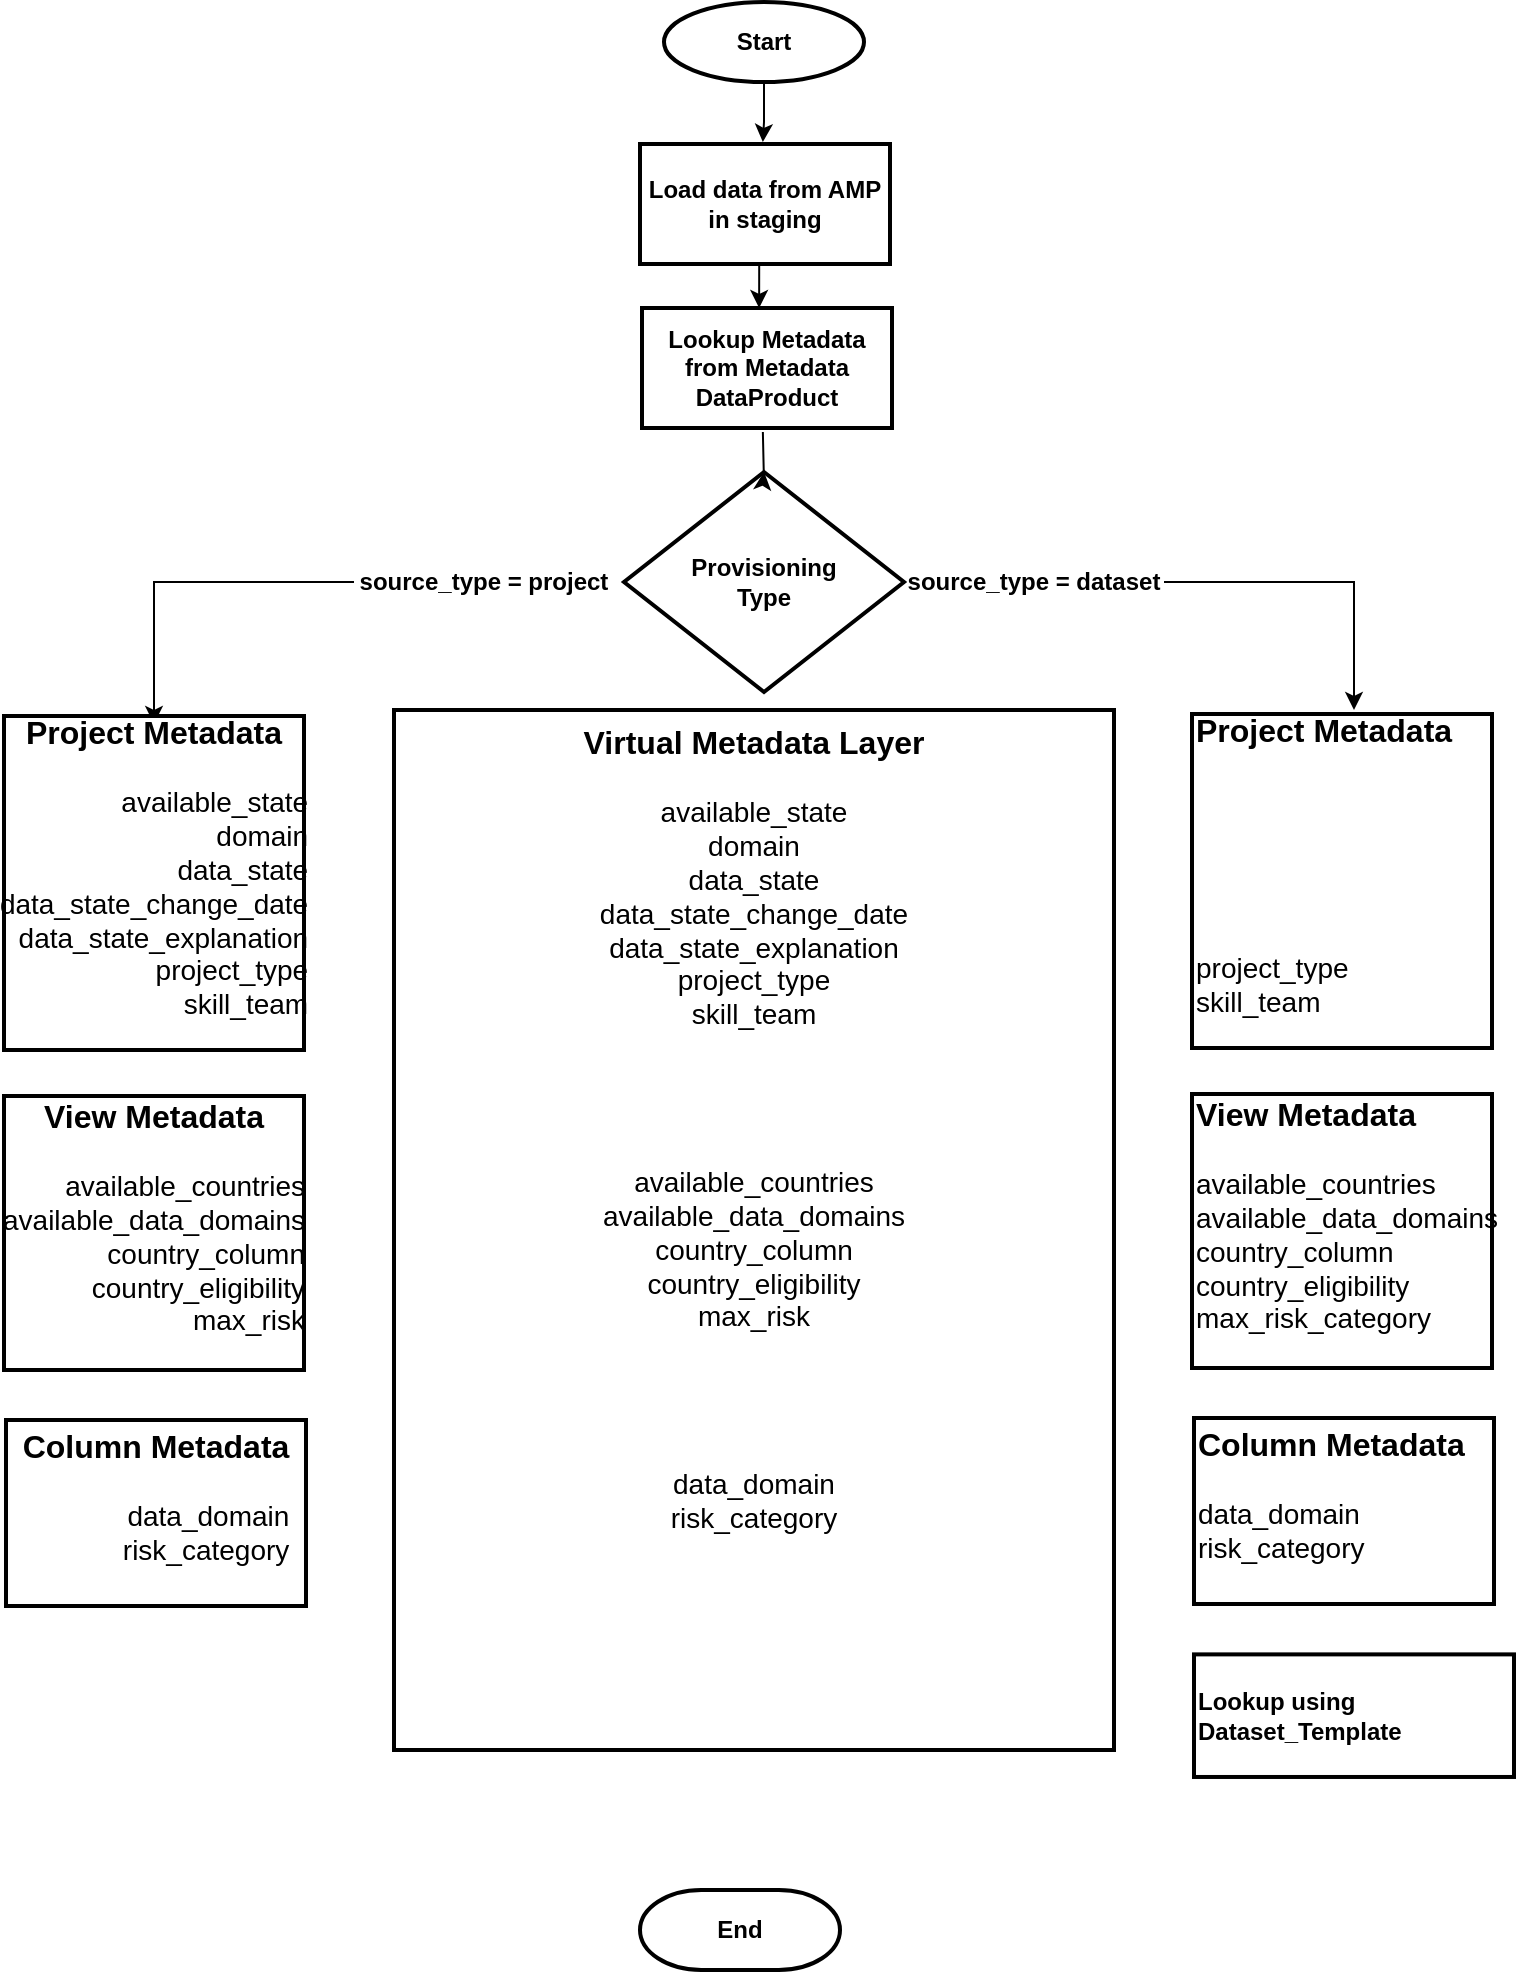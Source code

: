 <mxfile version="21.0.8" type="github">
  <diagram name="Page-1" id="f88M550kvle-WTcgTjd2">
    <mxGraphModel dx="1154" dy="646" grid="1" gridSize="10" guides="1" tooltips="1" connect="1" arrows="1" fold="1" page="1" pageScale="1" pageWidth="850" pageHeight="1100" math="0" shadow="0">
      <root>
        <mxCell id="0" />
        <mxCell id="1" parent="0" />
        <mxCell id="BGHaj4Kj2rnMo7OcjPdP-8" value="&lt;b style=&quot;&quot;&gt;Provisioning &lt;br&gt;Type&lt;/b&gt;" style="strokeWidth=2;html=1;shape=mxgraph.flowchart.decision;whiteSpace=wrap;" parent="1" vertex="1">
          <mxGeometry x="355" y="291" width="140" height="110" as="geometry" />
        </mxCell>
        <mxCell id="BGHaj4Kj2rnMo7OcjPdP-12" value="" style="edgeStyle=orthogonalEdgeStyle;rounded=0;orthogonalLoop=1;jettySize=auto;html=1;" parent="1" source="BGHaj4Kj2rnMo7OcjPdP-10" edge="1">
          <mxGeometry relative="1" as="geometry">
            <mxPoint x="424.429" y="126" as="targetPoint" />
          </mxGeometry>
        </mxCell>
        <mxCell id="BGHaj4Kj2rnMo7OcjPdP-10" value="&lt;font size=&quot;1&quot; style=&quot;&quot;&gt;&lt;b style=&quot;font-size: 12px;&quot;&gt;Start&lt;/b&gt;&lt;/font&gt;" style="strokeWidth=2;html=1;shape=mxgraph.flowchart.start_1;whiteSpace=wrap;" parent="1" vertex="1">
          <mxGeometry x="375" y="56" width="100" height="40" as="geometry" />
        </mxCell>
        <mxCell id="BGHaj4Kj2rnMo7OcjPdP-13" value="" style="edgeStyle=orthogonalEdgeStyle;rounded=0;orthogonalLoop=1;jettySize=auto;html=1;" parent="1" target="BGHaj4Kj2rnMo7OcjPdP-8" edge="1">
          <mxGeometry relative="1" as="geometry">
            <mxPoint x="424.429" y="271" as="sourcePoint" />
          </mxGeometry>
        </mxCell>
        <mxCell id="BGHaj4Kj2rnMo7OcjPdP-25" style="edgeStyle=orthogonalEdgeStyle;rounded=0;orthogonalLoop=1;jettySize=auto;html=1;" parent="1" source="BGHaj4Kj2rnMo7OcjPdP-14" edge="1">
          <mxGeometry relative="1" as="geometry">
            <Array as="points">
              <mxPoint x="120" y="346" />
            </Array>
            <mxPoint x="120" y="417" as="targetPoint" />
          </mxGeometry>
        </mxCell>
        <mxCell id="BGHaj4Kj2rnMo7OcjPdP-14" value="&lt;b&gt;source_type = project&lt;/b&gt;" style="text;html=1;strokeColor=none;fillColor=none;align=center;verticalAlign=middle;whiteSpace=wrap;rounded=0;" parent="1" vertex="1">
          <mxGeometry x="220" y="331" width="130" height="30" as="geometry" />
        </mxCell>
        <mxCell id="BGHaj4Kj2rnMo7OcjPdP-24" style="edgeStyle=orthogonalEdgeStyle;rounded=0;orthogonalLoop=1;jettySize=auto;html=1;" parent="1" source="BGHaj4Kj2rnMo7OcjPdP-15" edge="1">
          <mxGeometry relative="1" as="geometry">
            <mxPoint x="720" y="410" as="targetPoint" />
            <Array as="points">
              <mxPoint x="720" y="346" />
            </Array>
          </mxGeometry>
        </mxCell>
        <mxCell id="BGHaj4Kj2rnMo7OcjPdP-15" value="&lt;b&gt;source_type = dataset&lt;/b&gt;" style="text;html=1;strokeColor=none;fillColor=none;align=center;verticalAlign=middle;whiteSpace=wrap;rounded=0;" parent="1" vertex="1">
          <mxGeometry x="495" y="331" width="130" height="30" as="geometry" />
        </mxCell>
        <mxCell id="BGHaj4Kj2rnMo7OcjPdP-27" value="&lt;div style=&quot;font-size: 14px;&quot; class=&quot;O0&quot;&gt;&lt;div style=&quot;border-color: var(--border-color);&quot; class=&quot;O0&quot;&gt;&lt;b style=&quot;border-color: var(--border-color);&quot;&gt;&lt;font style=&quot;border-color: var(--border-color); font-size: 16px;&quot;&gt;Virtual Metadata Layer&lt;/font&gt;&lt;/b&gt;&lt;/div&gt;&lt;div style=&quot;border-color: var(--border-color); font-size: 14px;&quot; class=&quot;O0&quot;&gt;&lt;br style=&quot;border-color: var(--border-color);&quot;&gt;&lt;div style=&quot;border-color: var(--border-color);&quot;&gt;available_state&lt;/div&gt;&lt;div style=&quot;border-color: var(--border-color);&quot;&gt;&lt;span style=&quot;border-color: var(--border-color); background-color: initial;&quot;&gt;domain&lt;/span&gt;&lt;/div&gt;&lt;/div&gt;&lt;div style=&quot;border-color: var(--border-color); font-size: 14px;&quot; class=&quot;O0&quot;&gt;&lt;font style=&quot;border-color: var(--border-color); font-size: 14px;&quot;&gt;data_state&lt;br style=&quot;border-color: var(--border-color);&quot;&gt;&lt;/font&gt;&lt;/div&gt;&lt;div style=&quot;border-color: var(--border-color); font-size: 14px;&quot; class=&quot;O0&quot;&gt;&lt;font style=&quot;border-color: var(--border-color); font-size: 14px;&quot;&gt;data_state_change_date&lt;br style=&quot;border-color: var(--border-color);&quot;&gt;&lt;/font&gt;&lt;/div&gt;&lt;div style=&quot;border-color: var(--border-color); font-size: 14px;&quot; class=&quot;O0&quot;&gt;&lt;font style=&quot;border-color: var(--border-color); font-size: 14px;&quot;&gt;data_state_explanation&lt;br style=&quot;border-color: var(--border-color);&quot;&gt;&lt;/font&gt;&lt;/div&gt;&lt;div style=&quot;border-color: var(--border-color); font-size: 14px;&quot; class=&quot;O0&quot;&gt;&lt;font style=&quot;border-color: var(--border-color); font-size: 14px;&quot;&gt;project_type&lt;br style=&quot;border-color: var(--border-color);&quot;&gt;&lt;/font&gt;&lt;/div&gt;&lt;div style=&quot;border-color: var(--border-color); font-size: 14px;&quot; class=&quot;O0&quot;&gt;&lt;font style=&quot;border-color: var(--border-color); font-size: 14px;&quot;&gt;&lt;font style=&quot;border-color: var(--border-color); font-size: 14px;&quot;&gt;skill_team&lt;br&gt;&lt;/font&gt;&lt;br&gt;&lt;br&gt;&lt;br&gt;&lt;br style=&quot;border-color: var(--border-color);&quot;&gt;&lt;/font&gt;&lt;/div&gt;&lt;div style=&quot;border-color: var(--border-color); font-size: 14px;&quot; class=&quot;O0&quot;&gt;&lt;div style=&quot;border-color: var(--border-color);&quot; class=&quot;O0&quot;&gt;&lt;span style=&quot;background-color: initial;&quot;&gt;available_countries&lt;/span&gt;&lt;/div&gt;&lt;div style=&quot;border-color: var(--border-color);&quot; class=&quot;O0&quot;&gt;&lt;div style=&quot;border-color: var(--border-color);&quot;&gt;&lt;font style=&quot;border-color: var(--border-color); font-size: 14px;&quot;&gt;available_data_domains&lt;br style=&quot;border-color: var(--border-color);&quot;&gt;&lt;/font&gt;&lt;/div&gt;&lt;/div&gt;&lt;div style=&quot;border-color: var(--border-color);&quot; class=&quot;O0&quot;&gt;&lt;font style=&quot;border-color: var(--border-color); font-size: 14px;&quot;&gt;country_column&lt;br style=&quot;border-color: var(--border-color);&quot;&gt;&lt;/font&gt;&lt;/div&gt;&lt;div style=&quot;border-color: var(--border-color);&quot; class=&quot;O0&quot;&gt;&lt;font style=&quot;border-color: var(--border-color); font-size: 14px;&quot;&gt;country_eligibility&lt;br style=&quot;border-color: var(--border-color);&quot;&gt;&lt;/font&gt;&lt;/div&gt;&lt;div style=&quot;border-color: var(--border-color);&quot; class=&quot;O0&quot;&gt;&lt;font style=&quot;border-color: var(--border-color); font-size: 14px;&quot;&gt;max_risk&lt;/font&gt;&lt;/div&gt;&lt;div style=&quot;border-color: var(--border-color);&quot; class=&quot;O0&quot;&gt;&lt;br&gt;&lt;br&gt;&lt;br&gt;&lt;br&gt;&lt;div style=&quot;border-color: var(--border-color);&quot;&gt;data_domain&lt;/div&gt;&lt;div style=&quot;border-color: var(--border-color);&quot;&gt;risk_category&lt;/div&gt;&lt;br&gt;&lt;br&gt;&lt;br&gt;&lt;br&gt;&lt;br&gt;&lt;br style=&quot;border-color: var(--border-color);&quot;&gt;&lt;/div&gt;&lt;/div&gt;&lt;/div&gt;" style="rounded=1;whiteSpace=wrap;html=1;absoluteArcSize=1;arcSize=0;strokeWidth=2;align=center;" parent="1" vertex="1">
          <mxGeometry x="240" y="410" width="360" height="520" as="geometry" />
        </mxCell>
        <mxCell id="BGHaj4Kj2rnMo7OcjPdP-47" value="&lt;b&gt;End&lt;/b&gt;" style="strokeWidth=2;html=1;shape=mxgraph.flowchart.terminator;whiteSpace=wrap;" parent="1" vertex="1">
          <mxGeometry x="363" y="1000" width="100" height="40" as="geometry" />
        </mxCell>
        <mxCell id="ExQLO-zWQaEfEY6crAvr-5" style="edgeStyle=orthogonalEdgeStyle;rounded=0;orthogonalLoop=1;jettySize=auto;html=1;exitX=0.5;exitY=1;exitDx=0;exitDy=0;" edge="1" parent="1">
          <mxGeometry relative="1" as="geometry">
            <mxPoint x="421.5" y="187" as="sourcePoint" />
            <mxPoint x="422.571" y="209.0" as="targetPoint" />
          </mxGeometry>
        </mxCell>
        <mxCell id="ExQLO-zWQaEfEY6crAvr-1" value="&lt;font size=&quot;1&quot;&gt;&lt;b style=&quot;font-size: 12px;&quot;&gt;Load data from AMP in staging&lt;/b&gt;&lt;/font&gt;" style="rounded=1;whiteSpace=wrap;html=1;absoluteArcSize=1;arcSize=0;strokeWidth=2;" vertex="1" parent="1">
          <mxGeometry x="363" y="127" width="125" height="60" as="geometry" />
        </mxCell>
        <mxCell id="ExQLO-zWQaEfEY6crAvr-2" value="&lt;font size=&quot;1&quot;&gt;&lt;b style=&quot;font-size: 12px;&quot;&gt;Lookup Metadata from Metadata DataProduct&lt;/b&gt;&lt;/font&gt;" style="rounded=1;whiteSpace=wrap;html=1;absoluteArcSize=1;arcSize=0;strokeWidth=2;" vertex="1" parent="1">
          <mxGeometry x="364" y="209" width="125" height="60" as="geometry" />
        </mxCell>
        <mxCell id="BGHaj4Kj2rnMo7OcjPdP-17" value="&lt;div class=&quot;O0&quot;&gt;&lt;b&gt;&lt;font style=&quot;font-size: 16px;&quot;&gt;Project Metadata&lt;/font&gt;&lt;/b&gt;&lt;/div&gt;&lt;div style=&quot;font-size: 14px;&quot; class=&quot;O0&quot;&gt;&lt;br&gt;&lt;div style=&quot;text-align: right;&quot;&gt;&lt;span style=&quot;background-color: initial;&quot;&gt;&lt;font style=&quot;font-size: 14px;&quot;&gt;available_state&lt;/font&gt;&lt;/span&gt;&lt;/div&gt;&lt;div style=&quot;text-align: right;&quot;&gt;&lt;span style=&quot;background-color: initial;&quot;&gt;&lt;font style=&quot;font-size: 14px;&quot;&gt;domain&lt;/font&gt;&lt;/span&gt;&lt;/div&gt;&lt;/div&gt;&lt;div style=&quot;text-align: right; font-size: 14px;&quot; class=&quot;O0&quot;&gt;&lt;font style=&quot;font-size: 14px;&quot;&gt;data_state&lt;br&gt;&lt;/font&gt;&lt;/div&gt;&lt;div style=&quot;text-align: right; font-size: 14px;&quot; class=&quot;O0&quot;&gt;&lt;font style=&quot;font-size: 14px;&quot;&gt;data_state_change_date&lt;br&gt;&lt;/font&gt;&lt;/div&gt;&lt;div style=&quot;text-align: right; font-size: 14px;&quot; class=&quot;O0&quot;&gt;&lt;font style=&quot;font-size: 14px;&quot;&gt;data_state_explanation&lt;br&gt;&lt;/font&gt;&lt;/div&gt;&lt;div style=&quot;text-align: right; font-size: 14px;&quot; class=&quot;O0&quot;&gt;&lt;font style=&quot;font-size: 14px;&quot;&gt;project_type&lt;br&gt;&lt;/font&gt;&lt;/div&gt;&lt;div style=&quot;text-align: right; font-size: 14px;&quot; class=&quot;O0&quot;&gt;&lt;font style=&quot;font-size: 14px;&quot;&gt;&lt;font style=&quot;font-size: 14px;&quot;&gt;skill_team&lt;/font&gt;&lt;br&gt;&lt;/font&gt;&lt;/div&gt;&lt;div style=&quot;font-size: 14px;&quot; class=&quot;O0&quot;&gt;&lt;br&gt;&lt;/div&gt;" style="rounded=1;whiteSpace=wrap;html=1;absoluteArcSize=1;arcSize=0;strokeWidth=2;container=0;" parent="1" vertex="1">
          <mxGeometry x="45" y="413" width="150" height="167" as="geometry" />
        </mxCell>
        <mxCell id="BGHaj4Kj2rnMo7OcjPdP-23" value="&lt;div class=&quot;O0&quot;&gt;&lt;b&gt;Lookup using Dataset_Template&lt;/b&gt;&lt;/div&gt;" style="rounded=1;whiteSpace=wrap;html=1;absoluteArcSize=1;arcSize=0;strokeWidth=2;container=0;align=left;" parent="1" vertex="1">
          <mxGeometry x="640" y="882.194" width="160" height="61.29" as="geometry" />
        </mxCell>
        <mxCell id="ExQLO-zWQaEfEY6crAvr-7" value="&lt;div class=&quot;O0&quot;&gt;&lt;b&gt;&lt;font style=&quot;font-size: 16px;&quot;&gt;View Metadata&lt;/font&gt;&lt;/b&gt;&lt;/div&gt;&lt;div style=&quot;font-size: 14px;&quot; class=&quot;O0&quot;&gt;&lt;br&gt;&lt;div style=&quot;text-align: right;&quot;&gt;&lt;font style=&quot;font-size: 14px;&quot;&gt;available_countries&lt;br&gt;&lt;/font&gt;&lt;/div&gt;&lt;div style=&quot;text-align: right;&quot;&gt;&lt;font style=&quot;font-size: 14px;&quot;&gt;available_data_domains&lt;br&gt;&lt;/font&gt;&lt;/div&gt;&lt;/div&gt;&lt;div style=&quot;text-align: right; font-size: 14px;&quot; class=&quot;O0&quot;&gt;&lt;font style=&quot;font-size: 14px;&quot;&gt;country_column&lt;br&gt;&lt;/font&gt;&lt;/div&gt;&lt;div style=&quot;text-align: right; font-size: 14px;&quot; class=&quot;O0&quot;&gt;&lt;font style=&quot;font-size: 14px;&quot;&gt;country_eligibility&lt;br&gt;&lt;/font&gt;&lt;/div&gt;&lt;div style=&quot;text-align: right; font-size: 14px;&quot; class=&quot;O0&quot;&gt;&lt;font style=&quot;font-size: 14px;&quot;&gt;max_risk&lt;/font&gt;&lt;/div&gt;&lt;div style=&quot;font-size: 14px;&quot; class=&quot;O0&quot;&gt;&lt;br&gt;&lt;/div&gt;" style="rounded=1;whiteSpace=wrap;html=1;absoluteArcSize=1;arcSize=0;strokeWidth=2;container=0;" vertex="1" parent="1">
          <mxGeometry x="45" y="603" width="150" height="137" as="geometry" />
        </mxCell>
        <mxCell id="ExQLO-zWQaEfEY6crAvr-8" value="&lt;div class=&quot;O0&quot;&gt;&lt;b&gt;&lt;font style=&quot;font-size: 16px;&quot;&gt;Column Metadata&lt;/font&gt;&lt;/b&gt;&lt;/div&gt;&lt;div style=&quot;font-size: 14px;&quot; class=&quot;O0&quot;&gt;&lt;br&gt;&lt;div style=&quot;text-align: right;&quot;&gt;data_domain&lt;/div&gt;&lt;div style=&quot;text-align: right;&quot;&gt;risk_category&lt;/div&gt;&lt;/div&gt;&lt;div style=&quot;font-size: 14px;&quot; class=&quot;O0&quot;&gt;&lt;br&gt;&lt;/div&gt;" style="rounded=1;whiteSpace=wrap;html=1;absoluteArcSize=1;arcSize=0;strokeWidth=2;container=0;" vertex="1" parent="1">
          <mxGeometry x="46" y="765" width="150" height="93" as="geometry" />
        </mxCell>
        <mxCell id="ExQLO-zWQaEfEY6crAvr-9" value="&lt;div class=&quot;O0&quot;&gt;&lt;b&gt;&lt;font style=&quot;font-size: 16px;&quot;&gt;Project Metadata&lt;/font&gt;&lt;/b&gt;&lt;/div&gt;&lt;div style=&quot;font-size: 14px;&quot; class=&quot;O0&quot;&gt;&lt;br&gt;&lt;div style=&quot;&quot;&gt;&lt;br&gt;&lt;/div&gt;&lt;div style=&quot;&quot;&gt;&lt;br&gt;&lt;/div&gt;&lt;/div&gt;&lt;div style=&quot;font-size: 14px;&quot; class=&quot;O0&quot;&gt;&lt;font style=&quot;font-size: 14px;&quot;&gt;&lt;br&gt;&lt;/font&gt;&lt;/div&gt;&lt;div style=&quot;font-size: 14px;&quot; class=&quot;O0&quot;&gt;&lt;font style=&quot;font-size: 14px;&quot;&gt;&lt;br&gt;&lt;/font&gt;&lt;/div&gt;&lt;div style=&quot;font-size: 14px;&quot; class=&quot;O0&quot;&gt;&lt;font style=&quot;font-size: 14px;&quot;&gt;&lt;br&gt;&lt;/font&gt;&lt;/div&gt;&lt;div style=&quot;font-size: 14px;&quot; class=&quot;O0&quot;&gt;&lt;font style=&quot;font-size: 14px;&quot;&gt;project_type&lt;br&gt;&lt;/font&gt;&lt;/div&gt;&lt;div style=&quot;font-size: 14px;&quot; class=&quot;O0&quot;&gt;&lt;font style=&quot;font-size: 14px;&quot;&gt;&lt;font style=&quot;font-size: 14px;&quot;&gt;skill_team&lt;/font&gt;&lt;br&gt;&lt;/font&gt;&lt;/div&gt;&lt;div style=&quot;font-size: 14px;&quot; class=&quot;O0&quot;&gt;&lt;br&gt;&lt;/div&gt;" style="rounded=1;whiteSpace=wrap;html=1;absoluteArcSize=1;arcSize=0;strokeWidth=2;container=0;align=left;" vertex="1" parent="1">
          <mxGeometry x="639" y="412" width="150" height="167" as="geometry" />
        </mxCell>
        <mxCell id="ExQLO-zWQaEfEY6crAvr-10" value="&lt;div class=&quot;O0&quot;&gt;&lt;b&gt;&lt;font style=&quot;font-size: 16px;&quot;&gt;View Metadata&lt;/font&gt;&lt;/b&gt;&lt;/div&gt;&lt;div style=&quot;font-size: 14px;&quot; class=&quot;O0&quot;&gt;&lt;br&gt;&lt;div style=&quot;&quot;&gt;&lt;font style=&quot;font-size: 14px;&quot;&gt;available_countries&lt;br&gt;&lt;/font&gt;&lt;/div&gt;&lt;div style=&quot;&quot;&gt;&lt;font style=&quot;font-size: 14px;&quot;&gt;available_data_domains&lt;br&gt;&lt;/font&gt;&lt;/div&gt;&lt;/div&gt;&lt;div style=&quot;font-size: 14px;&quot; class=&quot;O0&quot;&gt;&lt;font style=&quot;font-size: 14px;&quot;&gt;country_column&lt;br&gt;&lt;/font&gt;&lt;/div&gt;&lt;div style=&quot;font-size: 14px;&quot; class=&quot;O0&quot;&gt;&lt;font style=&quot;font-size: 14px;&quot;&gt;country_eligibility&lt;br&gt;&lt;/font&gt;&lt;/div&gt;&lt;div style=&quot;font-size: 14px;&quot; class=&quot;O0&quot;&gt;&lt;font style=&quot;font-size: 14px;&quot;&gt;max_risk_category&lt;/font&gt;&lt;/div&gt;&lt;div style=&quot;font-size: 14px;&quot; class=&quot;O0&quot;&gt;&lt;br&gt;&lt;/div&gt;" style="rounded=1;whiteSpace=wrap;html=1;absoluteArcSize=1;arcSize=0;strokeWidth=2;container=0;align=left;" vertex="1" parent="1">
          <mxGeometry x="639" y="602" width="150" height="137" as="geometry" />
        </mxCell>
        <mxCell id="ExQLO-zWQaEfEY6crAvr-11" value="&lt;div class=&quot;O0&quot;&gt;&lt;b&gt;&lt;font style=&quot;font-size: 16px;&quot;&gt;Column Metadata&lt;/font&gt;&lt;/b&gt;&lt;/div&gt;&lt;div style=&quot;font-size: 14px;&quot; class=&quot;O0&quot;&gt;&lt;br&gt;&lt;div style=&quot;&quot;&gt;data_domain&lt;/div&gt;&lt;div style=&quot;&quot;&gt;risk_category&lt;/div&gt;&lt;/div&gt;&lt;div style=&quot;font-size: 14px;&quot; class=&quot;O0&quot;&gt;&lt;br&gt;&lt;/div&gt;" style="rounded=1;whiteSpace=wrap;html=1;absoluteArcSize=1;arcSize=0;strokeWidth=2;container=0;align=left;" vertex="1" parent="1">
          <mxGeometry x="640" y="764" width="150" height="93" as="geometry" />
        </mxCell>
      </root>
    </mxGraphModel>
  </diagram>
</mxfile>
